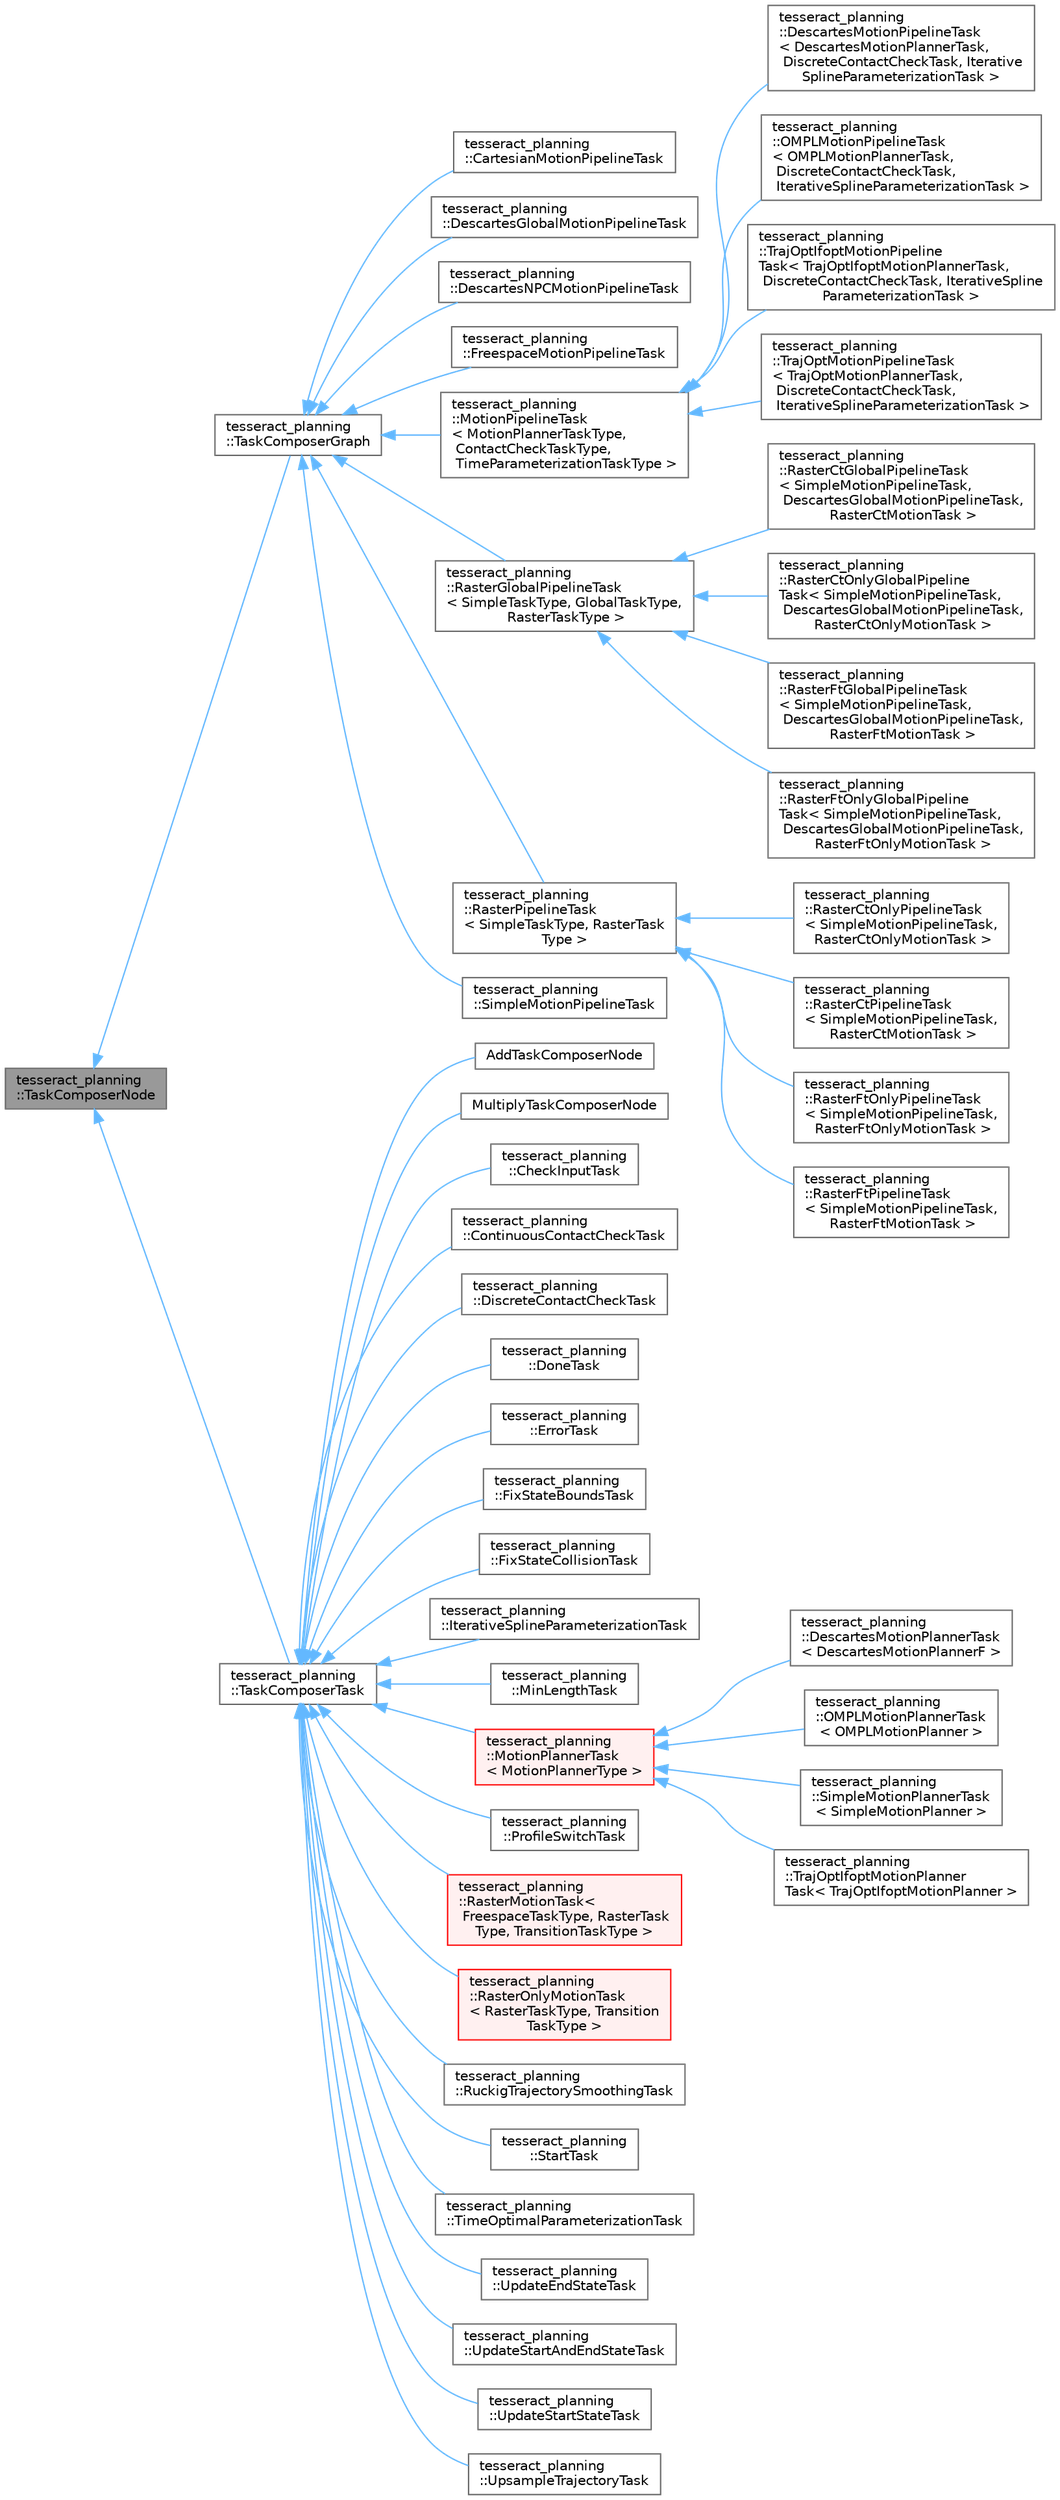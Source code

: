 digraph "tesseract_planning::TaskComposerNode"
{
 // LATEX_PDF_SIZE
  bgcolor="transparent";
  edge [fontname=Helvetica,fontsize=10,labelfontname=Helvetica,labelfontsize=10];
  node [fontname=Helvetica,fontsize=10,shape=box,height=0.2,width=0.4];
  rankdir="LR";
  Node1 [label="tesseract_planning\l::TaskComposerNode",height=0.2,width=0.4,color="gray40", fillcolor="grey60", style="filled", fontcolor="black",tooltip="Represents a node the pipeline to be executed."];
  Node1 -> Node2 [dir="back",color="steelblue1",style="solid"];
  Node2 [label="tesseract_planning\l::TaskComposerGraph",height=0.2,width=0.4,color="gray40", fillcolor="white", style="filled",URL="$d3/dac/classtesseract__planning_1_1TaskComposerGraph.html",tooltip="This class facilitates the composition of an arbitrary taskflow graph. Tasks are nodes in the graph c..."];
  Node2 -> Node3 [dir="back",color="steelblue1",style="solid"];
  Node3 [label="tesseract_planning\l::CartesianMotionPipelineTask",height=0.2,width=0.4,color="gray40", fillcolor="white", style="filled",URL="$de/d09/classtesseract__planning_1_1CartesianMotionPipelineTask.html",tooltip=" "];
  Node2 -> Node4 [dir="back",color="steelblue1",style="solid"];
  Node4 [label="tesseract_planning\l::DescartesGlobalMotionPipelineTask",height=0.2,width=0.4,color="gray40", fillcolor="white", style="filled",URL="$d4/d3a/classtesseract__planning_1_1DescartesGlobalMotionPipelineTask.html",tooltip=" "];
  Node2 -> Node5 [dir="back",color="steelblue1",style="solid"];
  Node5 [label="tesseract_planning\l::DescartesNPCMotionPipelineTask",height=0.2,width=0.4,color="gray40", fillcolor="white", style="filled",URL="$d5/d48/classtesseract__planning_1_1DescartesNPCMotionPipelineTask.html",tooltip=" "];
  Node2 -> Node6 [dir="back",color="steelblue1",style="solid"];
  Node6 [label="tesseract_planning\l::FreespaceMotionPipelineTask",height=0.2,width=0.4,color="gray40", fillcolor="white", style="filled",URL="$dc/d45/classtesseract__planning_1_1FreespaceMotionPipelineTask.html",tooltip=" "];
  Node2 -> Node7 [dir="back",color="steelblue1",style="solid"];
  Node7 [label="tesseract_planning\l::MotionPipelineTask\l\< MotionPlannerTaskType,\l ContactCheckTaskType,\l TimeParameterizationTaskType \>",height=0.2,width=0.4,color="gray40", fillcolor="white", style="filled",URL="$de/dde/classtesseract__planning_1_1MotionPipelineTask.html",tooltip=" "];
  Node7 -> Node8 [dir="back",color="steelblue1",style="solid"];
  Node8 [label="tesseract_planning\l::DescartesMotionPipelineTask\l\< DescartesMotionPlannerTask,\l DiscreteContactCheckTask, Iterative\lSplineParameterizationTask \>",height=0.2,width=0.4,color="gray40", fillcolor="white", style="filled",URL="$d6/d4c/classtesseract__planning_1_1DescartesMotionPipelineTask.html",tooltip=" "];
  Node7 -> Node9 [dir="back",color="steelblue1",style="solid"];
  Node9 [label="tesseract_planning\l::OMPLMotionPipelineTask\l\< OMPLMotionPlannerTask,\l DiscreteContactCheckTask,\l IterativeSplineParameterizationTask \>",height=0.2,width=0.4,color="gray40", fillcolor="white", style="filled",URL="$d2/d76/classtesseract__planning_1_1OMPLMotionPipelineTask.html",tooltip=" "];
  Node7 -> Node10 [dir="back",color="steelblue1",style="solid"];
  Node10 [label="tesseract_planning\l::TrajOptIfoptMotionPipeline\lTask\< TrajOptIfoptMotionPlannerTask,\l DiscreteContactCheckTask, IterativeSpline\lParameterizationTask \>",height=0.2,width=0.4,color="gray40", fillcolor="white", style="filled",URL="$dc/df3/classtesseract__planning_1_1TrajOptIfoptMotionPipelineTask.html",tooltip=" "];
  Node7 -> Node11 [dir="back",color="steelblue1",style="solid"];
  Node11 [label="tesseract_planning\l::TrajOptMotionPipelineTask\l\< TrajOptMotionPlannerTask,\l DiscreteContactCheckTask,\l IterativeSplineParameterizationTask \>",height=0.2,width=0.4,color="gray40", fillcolor="white", style="filled",URL="$d4/de3/classtesseract__planning_1_1TrajOptMotionPipelineTask.html",tooltip=" "];
  Node2 -> Node12 [dir="back",color="steelblue1",style="solid"];
  Node12 [label="tesseract_planning\l::RasterGlobalPipelineTask\l\< SimpleTaskType, GlobalTaskType,\l RasterTaskType \>",height=0.2,width=0.4,color="gray40", fillcolor="white", style="filled",URL="$d6/dc7/classtesseract__planning_1_1RasterGlobalPipelineTask.html",tooltip=" "];
  Node12 -> Node13 [dir="back",color="steelblue1",style="solid"];
  Node13 [label="tesseract_planning\l::RasterCtGlobalPipelineTask\l\< SimpleMotionPipelineTask,\l DescartesGlobalMotionPipelineTask,\l RasterCtMotionTask \>",height=0.2,width=0.4,color="gray40", fillcolor="white", style="filled",URL="$da/d60/classtesseract__planning_1_1RasterCtGlobalPipelineTask.html",tooltip=" "];
  Node12 -> Node14 [dir="back",color="steelblue1",style="solid"];
  Node14 [label="tesseract_planning\l::RasterCtOnlyGlobalPipeline\lTask\< SimpleMotionPipelineTask,\l DescartesGlobalMotionPipelineTask,\l RasterCtOnlyMotionTask \>",height=0.2,width=0.4,color="gray40", fillcolor="white", style="filled",URL="$dc/d0b/classtesseract__planning_1_1RasterCtOnlyGlobalPipelineTask.html",tooltip=" "];
  Node12 -> Node15 [dir="back",color="steelblue1",style="solid"];
  Node15 [label="tesseract_planning\l::RasterFtGlobalPipelineTask\l\< SimpleMotionPipelineTask,\l DescartesGlobalMotionPipelineTask,\l RasterFtMotionTask \>",height=0.2,width=0.4,color="gray40", fillcolor="white", style="filled",URL="$d0/d72/classtesseract__planning_1_1RasterFtGlobalPipelineTask.html",tooltip=" "];
  Node12 -> Node16 [dir="back",color="steelblue1",style="solid"];
  Node16 [label="tesseract_planning\l::RasterFtOnlyGlobalPipeline\lTask\< SimpleMotionPipelineTask,\l DescartesGlobalMotionPipelineTask,\l RasterFtOnlyMotionTask \>",height=0.2,width=0.4,color="gray40", fillcolor="white", style="filled",URL="$da/de2/classtesseract__planning_1_1RasterFtOnlyGlobalPipelineTask.html",tooltip=" "];
  Node2 -> Node17 [dir="back",color="steelblue1",style="solid"];
  Node17 [label="tesseract_planning\l::RasterPipelineTask\l\< SimpleTaskType, RasterTask\lType \>",height=0.2,width=0.4,color="gray40", fillcolor="white", style="filled",URL="$d0/d9c/classtesseract__planning_1_1RasterPipelineTask.html",tooltip=" "];
  Node17 -> Node18 [dir="back",color="steelblue1",style="solid"];
  Node18 [label="tesseract_planning\l::RasterCtOnlyPipelineTask\l\< SimpleMotionPipelineTask,\l RasterCtOnlyMotionTask \>",height=0.2,width=0.4,color="gray40", fillcolor="white", style="filled",URL="$d7/dff/classtesseract__planning_1_1RasterCtOnlyPipelineTask.html",tooltip=" "];
  Node17 -> Node19 [dir="back",color="steelblue1",style="solid"];
  Node19 [label="tesseract_planning\l::RasterCtPipelineTask\l\< SimpleMotionPipelineTask,\l RasterCtMotionTask \>",height=0.2,width=0.4,color="gray40", fillcolor="white", style="filled",URL="$de/d4a/classtesseract__planning_1_1RasterCtPipelineTask.html",tooltip=" "];
  Node17 -> Node20 [dir="back",color="steelblue1",style="solid"];
  Node20 [label="tesseract_planning\l::RasterFtOnlyPipelineTask\l\< SimpleMotionPipelineTask,\l RasterFtOnlyMotionTask \>",height=0.2,width=0.4,color="gray40", fillcolor="white", style="filled",URL="$d9/d47/classtesseract__planning_1_1RasterFtOnlyPipelineTask.html",tooltip=" "];
  Node17 -> Node21 [dir="back",color="steelblue1",style="solid"];
  Node21 [label="tesseract_planning\l::RasterFtPipelineTask\l\< SimpleMotionPipelineTask,\l RasterFtMotionTask \>",height=0.2,width=0.4,color="gray40", fillcolor="white", style="filled",URL="$d4/d8c/classtesseract__planning_1_1RasterFtPipelineTask.html",tooltip=" "];
  Node2 -> Node22 [dir="back",color="steelblue1",style="solid"];
  Node22 [label="tesseract_planning\l::SimpleMotionPipelineTask",height=0.2,width=0.4,color="gray40", fillcolor="white", style="filled",URL="$d0/db1/classtesseract__planning_1_1SimpleMotionPipelineTask.html",tooltip=" "];
  Node1 -> Node23 [dir="back",color="steelblue1",style="solid"];
  Node23 [label="tesseract_planning\l::TaskComposerTask",height=0.2,width=0.4,color="gray40", fillcolor="white", style="filled",URL="$d8/def/classtesseract__planning_1_1TaskComposerTask.html",tooltip=" "];
  Node23 -> Node24 [dir="back",color="steelblue1",style="solid"];
  Node24 [label="AddTaskComposerNode",height=0.2,width=0.4,color="gray40", fillcolor="white", style="filled",URL="$d6/d85/classAddTaskComposerNode.html",tooltip=" "];
  Node23 -> Node25 [dir="back",color="steelblue1",style="solid"];
  Node25 [label="MultiplyTaskComposerNode",height=0.2,width=0.4,color="gray40", fillcolor="white", style="filled",URL="$d1/de8/classMultiplyTaskComposerNode.html",tooltip=" "];
  Node23 -> Node26 [dir="back",color="steelblue1",style="solid"];
  Node26 [label="tesseract_planning\l::CheckInputTask",height=0.2,width=0.4,color="gray40", fillcolor="white", style="filled",URL="$de/d24/classtesseract__planning_1_1CheckInputTask.html",tooltip=" "];
  Node23 -> Node27 [dir="back",color="steelblue1",style="solid"];
  Node27 [label="tesseract_planning\l::ContinuousContactCheckTask",height=0.2,width=0.4,color="gray40", fillcolor="white", style="filled",URL="$d0/dc5/classtesseract__planning_1_1ContinuousContactCheckTask.html",tooltip=" "];
  Node23 -> Node28 [dir="back",color="steelblue1",style="solid"];
  Node28 [label="tesseract_planning\l::DiscreteContactCheckTask",height=0.2,width=0.4,color="gray40", fillcolor="white", style="filled",URL="$d0/ddd/classtesseract__planning_1_1DiscreteContactCheckTask.html",tooltip=" "];
  Node23 -> Node29 [dir="back",color="steelblue1",style="solid"];
  Node29 [label="tesseract_planning\l::DoneTask",height=0.2,width=0.4,color="gray40", fillcolor="white", style="filled",URL="$da/da8/classtesseract__planning_1_1DoneTask.html",tooltip=" "];
  Node23 -> Node30 [dir="back",color="steelblue1",style="solid"];
  Node30 [label="tesseract_planning\l::ErrorTask",height=0.2,width=0.4,color="gray40", fillcolor="white", style="filled",URL="$d6/d3d/classtesseract__planning_1_1ErrorTask.html",tooltip=" "];
  Node23 -> Node31 [dir="back",color="steelblue1",style="solid"];
  Node31 [label="tesseract_planning\l::FixStateBoundsTask",height=0.2,width=0.4,color="gray40", fillcolor="white", style="filled",URL="$de/ddd/classtesseract__planning_1_1FixStateBoundsTask.html",tooltip="This task modifies the const input instructions in order to push waypoints that are outside of their ..."];
  Node23 -> Node32 [dir="back",color="steelblue1",style="solid"];
  Node32 [label="tesseract_planning\l::FixStateCollisionTask",height=0.2,width=0.4,color="gray40", fillcolor="white", style="filled",URL="$d9/dd2/classtesseract__planning_1_1FixStateCollisionTask.html",tooltip="This task modifies the const input instructions in order to push waypoints that are in collision out ..."];
  Node23 -> Node33 [dir="back",color="steelblue1",style="solid"];
  Node33 [label="tesseract_planning\l::IterativeSplineParameterizationTask",height=0.2,width=0.4,color="gray40", fillcolor="white", style="filled",URL="$de/d1a/classtesseract__planning_1_1IterativeSplineParameterizationTask.html",tooltip=" "];
  Node23 -> Node34 [dir="back",color="steelblue1",style="solid"];
  Node34 [label="tesseract_planning\l::MinLengthTask",height=0.2,width=0.4,color="gray40", fillcolor="white", style="filled",URL="$d2/d89/classtesseract__planning_1_1MinLengthTask.html",tooltip=" "];
  Node23 -> Node35 [dir="back",color="steelblue1",style="solid"];
  Node35 [label="tesseract_planning\l::MotionPlannerTask\l\< MotionPlannerType \>",height=0.2,width=0.4,color="red", fillcolor="#FFF0F0", style="filled",URL="$d0/d05/classtesseract__planning_1_1MotionPlannerTask.html",tooltip=" "];
  Node35 -> Node36 [dir="back",color="steelblue1",style="solid"];
  Node36 [label="tesseract_planning\l::DescartesMotionPlannerTask\l\< DescartesMotionPlannerF \>",height=0.2,width=0.4,color="gray40", fillcolor="white", style="filled",URL="$d1/d6c/classtesseract__planning_1_1DescartesMotionPlannerTask.html",tooltip=" "];
  Node35 -> Node37 [dir="back",color="steelblue1",style="solid"];
  Node37 [label="tesseract_planning\l::OMPLMotionPlannerTask\l\< OMPLMotionPlanner \>",height=0.2,width=0.4,color="gray40", fillcolor="white", style="filled",URL="$df/de8/classtesseract__planning_1_1OMPLMotionPlannerTask.html",tooltip=" "];
  Node35 -> Node38 [dir="back",color="steelblue1",style="solid"];
  Node38 [label="tesseract_planning\l::SimpleMotionPlannerTask\l\< SimpleMotionPlanner \>",height=0.2,width=0.4,color="gray40", fillcolor="white", style="filled",URL="$d1/d1f/classtesseract__planning_1_1SimpleMotionPlannerTask.html",tooltip=" "];
  Node35 -> Node39 [dir="back",color="steelblue1",style="solid"];
  Node39 [label="tesseract_planning\l::TrajOptIfoptMotionPlanner\lTask\< TrajOptIfoptMotionPlanner \>",height=0.2,width=0.4,color="gray40", fillcolor="white", style="filled",URL="$da/d5f/classtesseract__planning_1_1TrajOptIfoptMotionPlannerTask.html",tooltip=" "];
  Node23 -> Node41 [dir="back",color="steelblue1",style="solid"];
  Node41 [label="tesseract_planning\l::ProfileSwitchTask",height=0.2,width=0.4,color="gray40", fillcolor="white", style="filled",URL="$d7/d83/classtesseract__planning_1_1ProfileSwitchTask.html",tooltip="This task simply returns a value specified in the composite profile. This can be used to switch execu..."];
  Node23 -> Node42 [dir="back",color="steelblue1",style="solid"];
  Node42 [label="tesseract_planning\l::RasterMotionTask\<\l FreespaceTaskType, RasterTask\lType, TransitionTaskType \>",height=0.2,width=0.4,color="red", fillcolor="#FFF0F0", style="filled",URL="$d2/d21/classtesseract__planning_1_1RasterMotionTask.html",tooltip="The RasterCtMotionTask class."];
  Node23 -> Node45 [dir="back",color="steelblue1",style="solid"];
  Node45 [label="tesseract_planning\l::RasterOnlyMotionTask\l\< RasterTaskType, Transition\lTaskType \>",height=0.2,width=0.4,color="red", fillcolor="#FFF0F0", style="filled",URL="$d1/d2b/classtesseract__planning_1_1RasterOnlyMotionTask.html",tooltip="The RasterCtOnlyMotionTask class."];
  Node23 -> Node48 [dir="back",color="steelblue1",style="solid"];
  Node48 [label="tesseract_planning\l::RuckigTrajectorySmoothingTask",height=0.2,width=0.4,color="gray40", fillcolor="white", style="filled",URL="$da/da7/classtesseract__planning_1_1RuckigTrajectorySmoothingTask.html",tooltip=" "];
  Node23 -> Node49 [dir="back",color="steelblue1",style="solid"];
  Node49 [label="tesseract_planning\l::StartTask",height=0.2,width=0.4,color="gray40", fillcolor="white", style="filled",URL="$d5/d24/classtesseract__planning_1_1StartTask.html",tooltip=" "];
  Node23 -> Node50 [dir="back",color="steelblue1",style="solid"];
  Node50 [label="tesseract_planning\l::TimeOptimalParameterizationTask",height=0.2,width=0.4,color="gray40", fillcolor="white", style="filled",URL="$de/d3e/classtesseract__planning_1_1TimeOptimalParameterizationTask.html",tooltip=" "];
  Node23 -> Node51 [dir="back",color="steelblue1",style="solid"];
  Node51 [label="tesseract_planning\l::UpdateEndStateTask",height=0.2,width=0.4,color="gray40", fillcolor="white", style="filled",URL="$d5/deb/classtesseract__planning_1_1UpdateEndStateTask.html",tooltip=" "];
  Node23 -> Node52 [dir="back",color="steelblue1",style="solid"];
  Node52 [label="tesseract_planning\l::UpdateStartAndEndStateTask",height=0.2,width=0.4,color="gray40", fillcolor="white", style="filled",URL="$d2/d5e/classtesseract__planning_1_1UpdateStartAndEndStateTask.html",tooltip=" "];
  Node23 -> Node53 [dir="back",color="steelblue1",style="solid"];
  Node53 [label="tesseract_planning\l::UpdateStartStateTask",height=0.2,width=0.4,color="gray40", fillcolor="white", style="filled",URL="$dd/d45/classtesseract__planning_1_1UpdateStartStateTask.html",tooltip=" "];
  Node23 -> Node54 [dir="back",color="steelblue1",style="solid"];
  Node54 [label="tesseract_planning\l::UpsampleTrajectoryTask",height=0.2,width=0.4,color="gray40", fillcolor="white", style="filled",URL="$de/d59/classtesseract__planning_1_1UpsampleTrajectoryTask.html",tooltip="This is used to upsample the results trajectory based on the longest valid segment length."];
}
